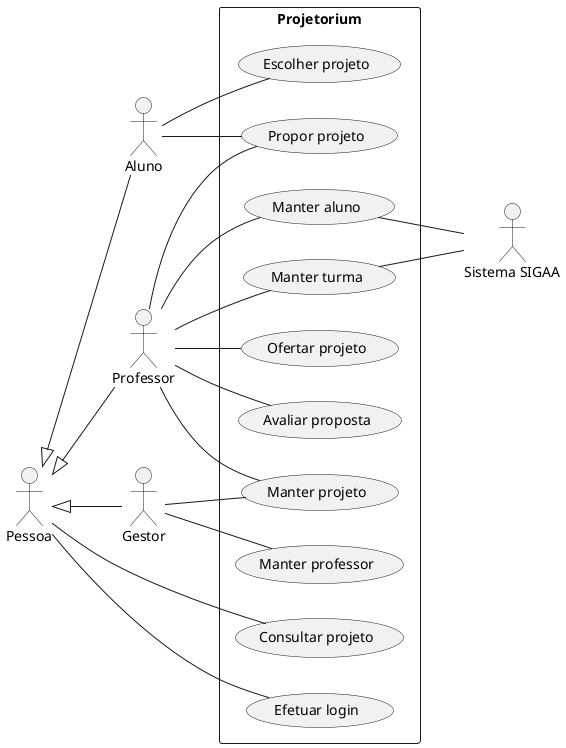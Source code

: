 @startuml
left to right direction
' Atores
:Pessoa: as Pessoa
:Aluno: as Aluno
:Professor: as Professor
:Gestor: as Gestor
:Sistema SIGAA: as SIGAA

' Extensões de atores
Pessoa <|-- Aluno
Pessoa <|-- Professor
Pessoa <|-- Gestor

rectangle "Projetorium" {
    (Consultar projeto) as ConsProj
    (Propor projeto) as PropProj
    (Manter projeto) as MantProj
    (Efetuar login) as EfetLog
    (Manter turma) as MantTurm
    (Manter professor) as MantProf
    (Manter aluno) as MantAlun
    (Avaliar proposta) as AvalProp
    (Escolher projeto) as EscProj
    (Ofertar projeto) as OfertProj
}

Pessoa -- ConsProj
Pessoa -- EfetLog

Aluno -- PropProj
Aluno -- EscProj

Professor -- MantAlun
Professor -- MantTurm
Professor -- MantProj
Professor -- PropProj
Professor -- OfertProj
Professor -- AvalProp

Gestor -- MantProj
Gestor -- MantProf

SIGAA -up- MantTurm
SIGAA -up- MantAlun
@enduml

